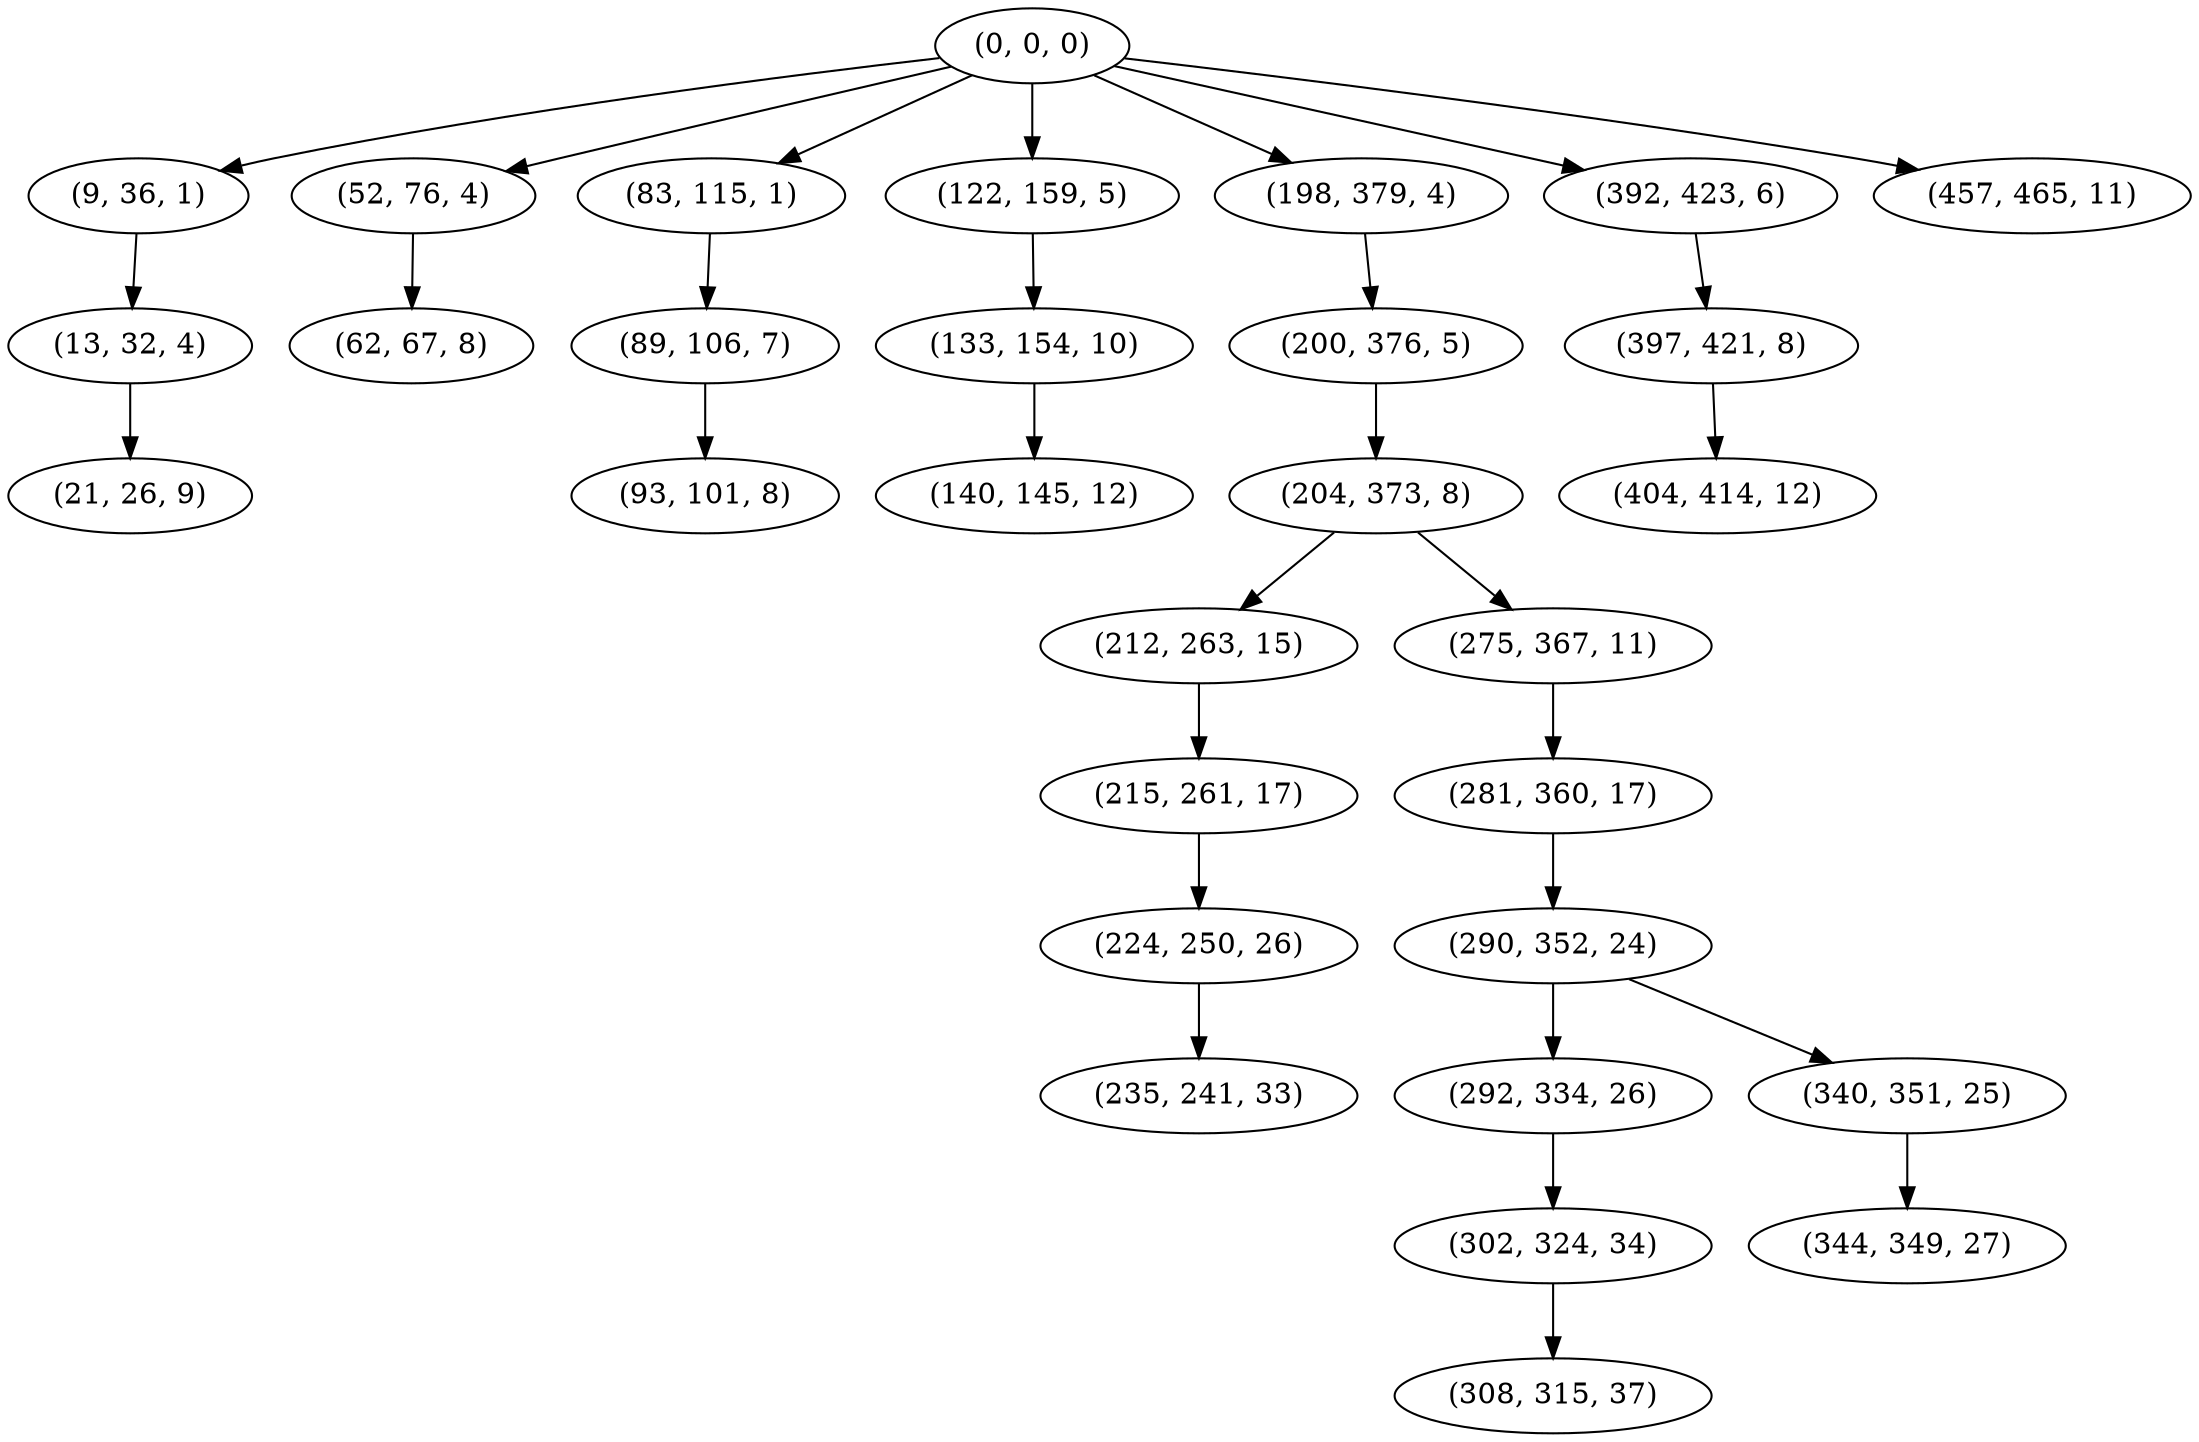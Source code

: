 digraph tree {
    "(0, 0, 0)";
    "(9, 36, 1)";
    "(13, 32, 4)";
    "(21, 26, 9)";
    "(52, 76, 4)";
    "(62, 67, 8)";
    "(83, 115, 1)";
    "(89, 106, 7)";
    "(93, 101, 8)";
    "(122, 159, 5)";
    "(133, 154, 10)";
    "(140, 145, 12)";
    "(198, 379, 4)";
    "(200, 376, 5)";
    "(204, 373, 8)";
    "(212, 263, 15)";
    "(215, 261, 17)";
    "(224, 250, 26)";
    "(235, 241, 33)";
    "(275, 367, 11)";
    "(281, 360, 17)";
    "(290, 352, 24)";
    "(292, 334, 26)";
    "(302, 324, 34)";
    "(308, 315, 37)";
    "(340, 351, 25)";
    "(344, 349, 27)";
    "(392, 423, 6)";
    "(397, 421, 8)";
    "(404, 414, 12)";
    "(457, 465, 11)";
    "(0, 0, 0)" -> "(9, 36, 1)";
    "(0, 0, 0)" -> "(52, 76, 4)";
    "(0, 0, 0)" -> "(83, 115, 1)";
    "(0, 0, 0)" -> "(122, 159, 5)";
    "(0, 0, 0)" -> "(198, 379, 4)";
    "(0, 0, 0)" -> "(392, 423, 6)";
    "(0, 0, 0)" -> "(457, 465, 11)";
    "(9, 36, 1)" -> "(13, 32, 4)";
    "(13, 32, 4)" -> "(21, 26, 9)";
    "(52, 76, 4)" -> "(62, 67, 8)";
    "(83, 115, 1)" -> "(89, 106, 7)";
    "(89, 106, 7)" -> "(93, 101, 8)";
    "(122, 159, 5)" -> "(133, 154, 10)";
    "(133, 154, 10)" -> "(140, 145, 12)";
    "(198, 379, 4)" -> "(200, 376, 5)";
    "(200, 376, 5)" -> "(204, 373, 8)";
    "(204, 373, 8)" -> "(212, 263, 15)";
    "(204, 373, 8)" -> "(275, 367, 11)";
    "(212, 263, 15)" -> "(215, 261, 17)";
    "(215, 261, 17)" -> "(224, 250, 26)";
    "(224, 250, 26)" -> "(235, 241, 33)";
    "(275, 367, 11)" -> "(281, 360, 17)";
    "(281, 360, 17)" -> "(290, 352, 24)";
    "(290, 352, 24)" -> "(292, 334, 26)";
    "(290, 352, 24)" -> "(340, 351, 25)";
    "(292, 334, 26)" -> "(302, 324, 34)";
    "(302, 324, 34)" -> "(308, 315, 37)";
    "(340, 351, 25)" -> "(344, 349, 27)";
    "(392, 423, 6)" -> "(397, 421, 8)";
    "(397, 421, 8)" -> "(404, 414, 12)";
}

